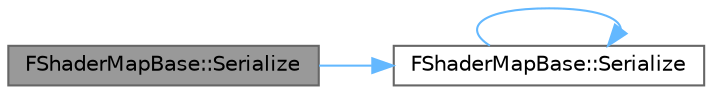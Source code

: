 digraph "FShaderMapBase::Serialize"
{
 // INTERACTIVE_SVG=YES
 // LATEX_PDF_SIZE
  bgcolor="transparent";
  edge [fontname=Helvetica,fontsize=10,labelfontname=Helvetica,labelfontsize=10];
  node [fontname=Helvetica,fontsize=10,shape=box,height=0.2,width=0.4];
  rankdir="LR";
  Node1 [id="Node000001",label="FShaderMapBase::Serialize",height=0.2,width=0.4,color="gray40", fillcolor="grey60", style="filled", fontcolor="black",tooltip=" "];
  Node1 -> Node2 [id="edge1_Node000001_Node000002",color="steelblue1",style="solid",tooltip=" "];
  Node2 [id="Node000002",label="FShaderMapBase::Serialize",height=0.2,width=0.4,color="grey40", fillcolor="white", style="filled",URL="$d2/df4/classFShaderMapBase.html#a2c8849263010ff03114c0fcfbd77cc4f",tooltip=" "];
  Node2 -> Node2 [id="edge2_Node000002_Node000002",color="steelblue1",style="solid",tooltip=" "];
}
